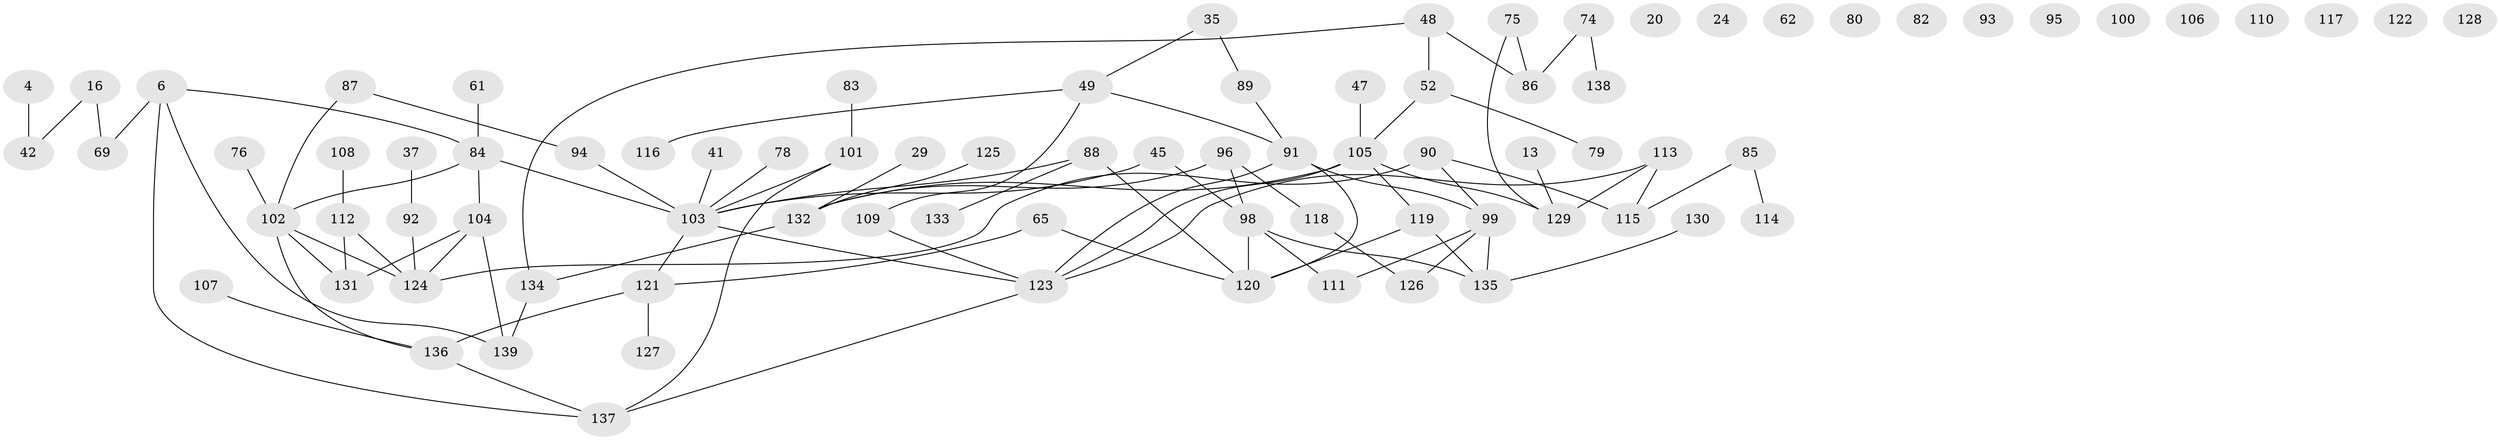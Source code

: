 // original degree distribution, {4: 0.14388489208633093, 2: 0.26618705035971224, 1: 0.2014388489208633, 3: 0.2589928057553957, 0: 0.09352517985611511, 5: 0.014388489208633094, 6: 0.02158273381294964}
// Generated by graph-tools (version 1.1) at 2025/43/03/04/25 21:43:51]
// undirected, 83 vertices, 95 edges
graph export_dot {
graph [start="1"]
  node [color=gray90,style=filled];
  4;
  6 [super="+1"];
  13;
  16;
  20;
  24;
  29;
  35;
  37;
  41;
  42;
  45 [super="+12"];
  47;
  48 [super="+18+30"];
  49;
  52;
  61;
  62;
  65;
  69 [super="+14+25"];
  74 [super="+60"];
  75 [super="+38"];
  76;
  78;
  79;
  80;
  82;
  83;
  84 [super="+55"];
  85;
  86;
  87;
  88 [super="+26"];
  89;
  90 [super="+58+77"];
  91 [super="+36"];
  92;
  93;
  94;
  95;
  96 [super="+54"];
  98 [super="+46+66"];
  99;
  100;
  101 [super="+40+71"];
  102 [super="+70"];
  103 [super="+3+81"];
  104;
  105 [super="+57+50+8+68"];
  106;
  107;
  108;
  109;
  110;
  111 [super="+63"];
  112 [super="+17"];
  113;
  114;
  115;
  116;
  117;
  118;
  119 [super="+34"];
  120 [super="+59"];
  121 [super="+2+5+39+97"];
  122;
  123 [super="+15+72"];
  124 [super="+43"];
  125;
  126;
  127;
  128;
  129;
  130;
  131 [super="+9"];
  132 [super="+19"];
  133;
  134;
  135 [super="+32+67"];
  136 [super="+64+73"];
  137;
  138;
  139;
  4 -- 42;
  6 -- 139;
  6 -- 137;
  6 -- 84;
  6 -- 69 [weight=2];
  13 -- 129;
  16 -- 42;
  16 -- 69;
  29 -- 132 [weight=2];
  35 -- 49;
  35 -- 89;
  37 -- 92;
  41 -- 103;
  45 -- 103;
  45 -- 98;
  47 -- 105;
  48 -- 52 [weight=2];
  48 -- 86 [weight=2];
  48 -- 134;
  49 -- 109;
  49 -- 116;
  49 -- 91;
  52 -- 79;
  52 -- 105;
  61 -- 84;
  65 -- 120 [weight=2];
  65 -- 121;
  74 -- 86;
  74 -- 138;
  75 -- 86;
  75 -- 129;
  76 -- 102;
  78 -- 103;
  83 -- 101;
  84 -- 103;
  84 -- 104;
  84 -- 102;
  85 -- 114;
  85 -- 115;
  87 -- 94;
  87 -- 102;
  88 -- 120;
  88 -- 133;
  88 -- 103;
  89 -- 91;
  90 -- 124;
  90 -- 115;
  90 -- 99;
  91 -- 99;
  91 -- 120;
  91 -- 123;
  92 -- 124;
  94 -- 103;
  96 -- 118;
  96 -- 132;
  96 -- 98;
  98 -- 111;
  98 -- 120 [weight=3];
  98 -- 135;
  99 -- 111;
  99 -- 126;
  99 -- 135;
  101 -- 137;
  101 -- 103;
  102 -- 124;
  102 -- 131;
  102 -- 136;
  103 -- 123;
  103 -- 121;
  104 -- 139;
  104 -- 131;
  104 -- 124;
  105 -- 123;
  105 -- 132;
  105 -- 119;
  105 -- 129;
  107 -- 136;
  108 -- 112;
  109 -- 123;
  112 -- 131;
  112 -- 124;
  113 -- 115;
  113 -- 129;
  113 -- 123;
  118 -- 126;
  119 -- 120;
  119 -- 135;
  121 -- 136 [weight=2];
  121 -- 127;
  123 -- 137;
  125 -- 132;
  130 -- 135;
  132 -- 134;
  134 -- 139;
  136 -- 137;
}
